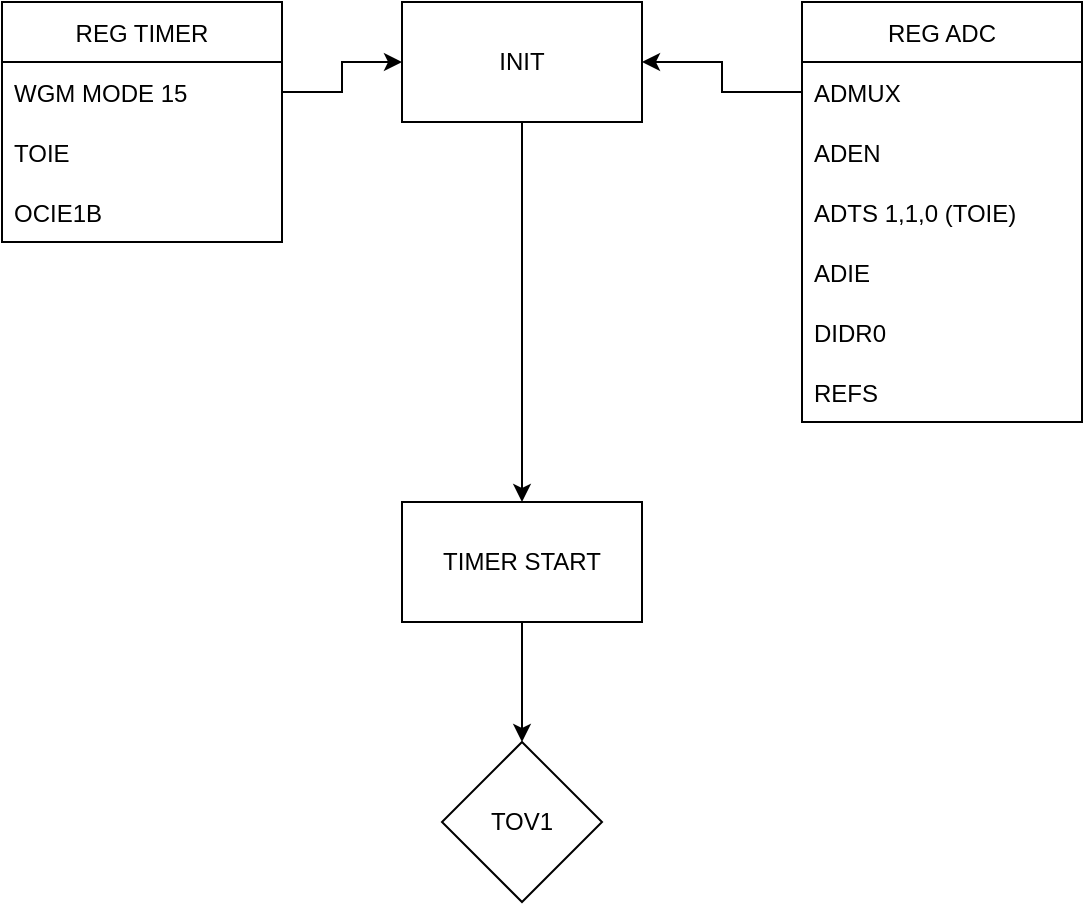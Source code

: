 <mxfile version="20.2.3" type="device"><diagram id="TXZS6kH4FoI8wCAZ39Fr" name="Страница 1"><mxGraphModel dx="946" dy="591" grid="1" gridSize="10" guides="1" tooltips="1" connect="1" arrows="1" fold="1" page="1" pageScale="1" pageWidth="827" pageHeight="1169" math="0" shadow="0"><root><mxCell id="0"/><mxCell id="1" parent="0"/><mxCell id="pK1m7JTsgWUjsyvYX2iT-12" value="" style="edgeStyle=orthogonalEdgeStyle;rounded=0;orthogonalLoop=1;jettySize=auto;html=1;" edge="1" parent="1" source="pK1m7JTsgWUjsyvYX2iT-2" target="pK1m7JTsgWUjsyvYX2iT-11"><mxGeometry relative="1" as="geometry"/></mxCell><mxCell id="pK1m7JTsgWUjsyvYX2iT-2" value="INIT" style="rounded=0;whiteSpace=wrap;html=1;" vertex="1" parent="1"><mxGeometry x="330" y="20" width="120" height="60" as="geometry"/></mxCell><mxCell id="pK1m7JTsgWUjsyvYX2iT-3" value="REG ADC" style="swimlane;fontStyle=0;childLayout=stackLayout;horizontal=1;startSize=30;horizontalStack=0;resizeParent=1;resizeParentMax=0;resizeLast=0;collapsible=1;marginBottom=0;" vertex="1" parent="1"><mxGeometry x="530" y="20" width="140" height="210" as="geometry"/></mxCell><mxCell id="pK1m7JTsgWUjsyvYX2iT-4" value="ADMUX" style="text;strokeColor=none;fillColor=none;align=left;verticalAlign=middle;spacingLeft=4;spacingRight=4;overflow=hidden;points=[[0,0.5],[1,0.5]];portConstraint=eastwest;rotatable=0;" vertex="1" parent="pK1m7JTsgWUjsyvYX2iT-3"><mxGeometry y="30" width="140" height="30" as="geometry"/></mxCell><mxCell id="pK1m7JTsgWUjsyvYX2iT-5" value="ADEN" style="text;strokeColor=none;fillColor=none;align=left;verticalAlign=middle;spacingLeft=4;spacingRight=4;overflow=hidden;points=[[0,0.5],[1,0.5]];portConstraint=eastwest;rotatable=0;" vertex="1" parent="pK1m7JTsgWUjsyvYX2iT-3"><mxGeometry y="60" width="140" height="30" as="geometry"/></mxCell><mxCell id="pK1m7JTsgWUjsyvYX2iT-6" value="ADTS 1,1,0 (TOIE)" style="text;strokeColor=none;fillColor=none;align=left;verticalAlign=middle;spacingLeft=4;spacingRight=4;overflow=hidden;points=[[0,0.5],[1,0.5]];portConstraint=eastwest;rotatable=0;" vertex="1" parent="pK1m7JTsgWUjsyvYX2iT-3"><mxGeometry y="90" width="140" height="30" as="geometry"/></mxCell><mxCell id="pK1m7JTsgWUjsyvYX2iT-8" value="ADIE" style="text;strokeColor=none;fillColor=none;align=left;verticalAlign=middle;spacingLeft=4;spacingRight=4;overflow=hidden;points=[[0,0.5],[1,0.5]];portConstraint=eastwest;rotatable=0;" vertex="1" parent="pK1m7JTsgWUjsyvYX2iT-3"><mxGeometry y="120" width="140" height="30" as="geometry"/></mxCell><mxCell id="pK1m7JTsgWUjsyvYX2iT-7" value="DIDR0" style="text;strokeColor=none;fillColor=none;align=left;verticalAlign=middle;spacingLeft=4;spacingRight=4;overflow=hidden;points=[[0,0.5],[1,0.5]];portConstraint=eastwest;rotatable=0;" vertex="1" parent="pK1m7JTsgWUjsyvYX2iT-3"><mxGeometry y="150" width="140" height="30" as="geometry"/></mxCell><mxCell id="pK1m7JTsgWUjsyvYX2iT-9" value="REFS" style="text;strokeColor=none;fillColor=none;align=left;verticalAlign=middle;spacingLeft=4;spacingRight=4;overflow=hidden;points=[[0,0.5],[1,0.5]];portConstraint=eastwest;rotatable=0;" vertex="1" parent="pK1m7JTsgWUjsyvYX2iT-3"><mxGeometry y="180" width="140" height="30" as="geometry"/></mxCell><mxCell id="pK1m7JTsgWUjsyvYX2iT-10" style="edgeStyle=orthogonalEdgeStyle;rounded=0;orthogonalLoop=1;jettySize=auto;html=1;exitX=0;exitY=0.5;exitDx=0;exitDy=0;entryX=1;entryY=0.5;entryDx=0;entryDy=0;" edge="1" parent="1" source="pK1m7JTsgWUjsyvYX2iT-4" target="pK1m7JTsgWUjsyvYX2iT-2"><mxGeometry relative="1" as="geometry"/></mxCell><mxCell id="pK1m7JTsgWUjsyvYX2iT-19" style="edgeStyle=orthogonalEdgeStyle;rounded=0;orthogonalLoop=1;jettySize=auto;html=1;exitX=0.5;exitY=1;exitDx=0;exitDy=0;" edge="1" parent="1" source="pK1m7JTsgWUjsyvYX2iT-11" target="pK1m7JTsgWUjsyvYX2iT-18"><mxGeometry relative="1" as="geometry"/></mxCell><mxCell id="pK1m7JTsgWUjsyvYX2iT-11" value="TIMER START" style="rounded=0;whiteSpace=wrap;html=1;" vertex="1" parent="1"><mxGeometry x="330" y="270" width="120" height="60" as="geometry"/></mxCell><mxCell id="pK1m7JTsgWUjsyvYX2iT-13" value="REG TIMER" style="swimlane;fontStyle=0;childLayout=stackLayout;horizontal=1;startSize=30;horizontalStack=0;resizeParent=1;resizeParentMax=0;resizeLast=0;collapsible=1;marginBottom=0;" vertex="1" parent="1"><mxGeometry x="130" y="20" width="140" height="120" as="geometry"/></mxCell><mxCell id="pK1m7JTsgWUjsyvYX2iT-14" value="WGM MODE 15" style="text;strokeColor=none;fillColor=none;align=left;verticalAlign=middle;spacingLeft=4;spacingRight=4;overflow=hidden;points=[[0,0.5],[1,0.5]];portConstraint=eastwest;rotatable=0;" vertex="1" parent="pK1m7JTsgWUjsyvYX2iT-13"><mxGeometry y="30" width="140" height="30" as="geometry"/></mxCell><mxCell id="pK1m7JTsgWUjsyvYX2iT-15" value="TOIE" style="text;strokeColor=none;fillColor=none;align=left;verticalAlign=middle;spacingLeft=4;spacingRight=4;overflow=hidden;points=[[0,0.5],[1,0.5]];portConstraint=eastwest;rotatable=0;" vertex="1" parent="pK1m7JTsgWUjsyvYX2iT-13"><mxGeometry y="60" width="140" height="30" as="geometry"/></mxCell><mxCell id="pK1m7JTsgWUjsyvYX2iT-16" value="OCIE1B" style="text;strokeColor=none;fillColor=none;align=left;verticalAlign=middle;spacingLeft=4;spacingRight=4;overflow=hidden;points=[[0,0.5],[1,0.5]];portConstraint=eastwest;rotatable=0;" vertex="1" parent="pK1m7JTsgWUjsyvYX2iT-13"><mxGeometry y="90" width="140" height="30" as="geometry"/></mxCell><mxCell id="pK1m7JTsgWUjsyvYX2iT-17" style="edgeStyle=orthogonalEdgeStyle;rounded=0;orthogonalLoop=1;jettySize=auto;html=1;exitX=1;exitY=0.5;exitDx=0;exitDy=0;entryX=0;entryY=0.5;entryDx=0;entryDy=0;" edge="1" parent="1" source="pK1m7JTsgWUjsyvYX2iT-14" target="pK1m7JTsgWUjsyvYX2iT-2"><mxGeometry relative="1" as="geometry"/></mxCell><mxCell id="pK1m7JTsgWUjsyvYX2iT-18" value="TOV1" style="rhombus;whiteSpace=wrap;html=1;" vertex="1" parent="1"><mxGeometry x="350" y="390" width="80" height="80" as="geometry"/></mxCell></root></mxGraphModel></diagram></mxfile>